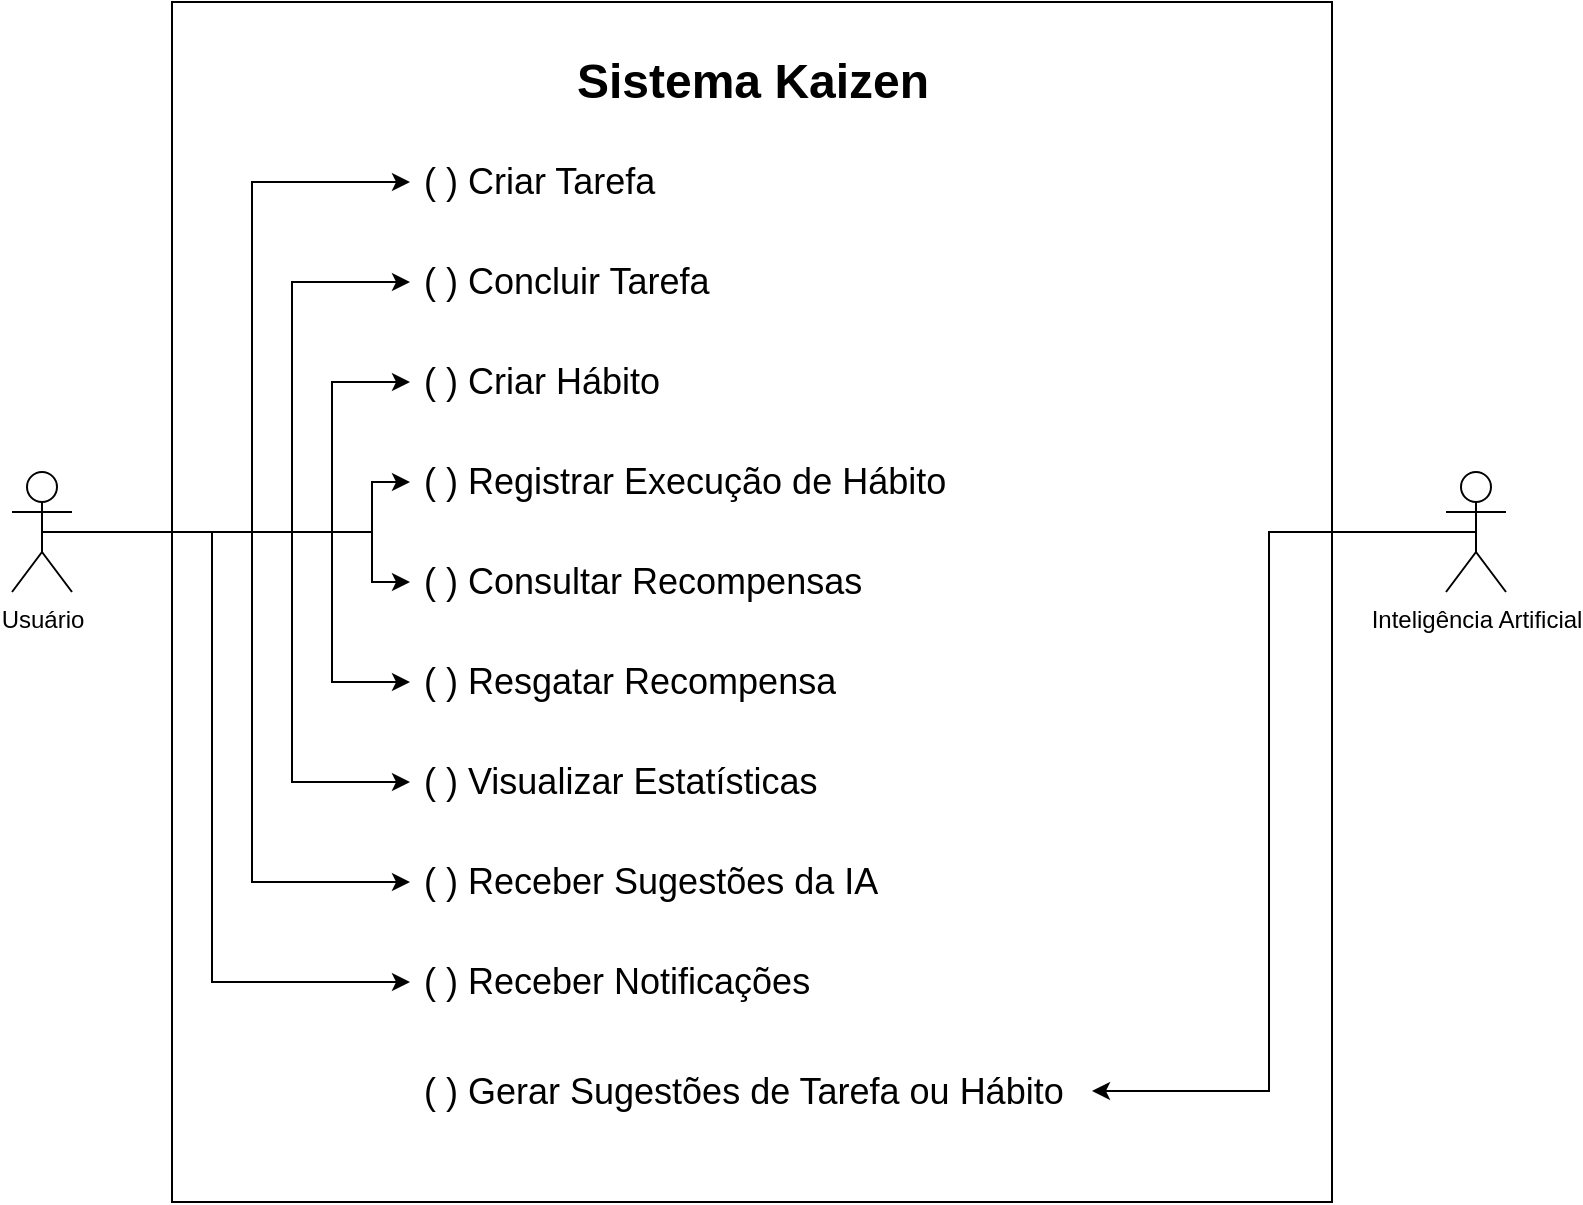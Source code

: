 <mxfile version="26.2.8">
  <diagram name="Página-1" id="WZyv0JxouMX_XDlRVS8C">
    <mxGraphModel dx="1386" dy="788" grid="1" gridSize="10" guides="1" tooltips="1" connect="1" arrows="1" fold="1" page="1" pageScale="1" pageWidth="827" pageHeight="1169" math="0" shadow="0">
      <root>
        <mxCell id="0" />
        <mxCell id="1" parent="0" />
        <mxCell id="Vutzdg3vwc1pvYwfnhsm-13" value="" style="rounded=0;whiteSpace=wrap;html=1;" vertex="1" parent="1">
          <mxGeometry x="190" y="40" width="580" height="600" as="geometry" />
        </mxCell>
        <mxCell id="Vutzdg3vwc1pvYwfnhsm-44" style="edgeStyle=orthogonalEdgeStyle;rounded=0;orthogonalLoop=1;jettySize=auto;html=1;exitX=0.5;exitY=0.5;exitDx=0;exitDy=0;exitPerimeter=0;entryX=0;entryY=0.5;entryDx=0;entryDy=0;" edge="1" parent="1" source="Vutzdg3vwc1pvYwfnhsm-10" target="Vutzdg3vwc1pvYwfnhsm-27">
          <mxGeometry relative="1" as="geometry">
            <Array as="points">
              <mxPoint x="230" y="305" />
              <mxPoint x="230" y="130" />
            </Array>
          </mxGeometry>
        </mxCell>
        <mxCell id="Vutzdg3vwc1pvYwfnhsm-45" style="edgeStyle=orthogonalEdgeStyle;rounded=0;orthogonalLoop=1;jettySize=auto;html=1;exitX=0.5;exitY=0.5;exitDx=0;exitDy=0;exitPerimeter=0;entryX=0;entryY=0.5;entryDx=0;entryDy=0;" edge="1" parent="1" source="Vutzdg3vwc1pvYwfnhsm-10" target="Vutzdg3vwc1pvYwfnhsm-28">
          <mxGeometry relative="1" as="geometry">
            <Array as="points">
              <mxPoint x="250" y="305" />
              <mxPoint x="250" y="180" />
            </Array>
          </mxGeometry>
        </mxCell>
        <mxCell id="Vutzdg3vwc1pvYwfnhsm-46" style="edgeStyle=orthogonalEdgeStyle;rounded=0;orthogonalLoop=1;jettySize=auto;html=1;exitX=0.5;exitY=0.5;exitDx=0;exitDy=0;exitPerimeter=0;entryX=0;entryY=0.5;entryDx=0;entryDy=0;" edge="1" parent="1" source="Vutzdg3vwc1pvYwfnhsm-10" target="Vutzdg3vwc1pvYwfnhsm-29">
          <mxGeometry relative="1" as="geometry">
            <Array as="points">
              <mxPoint x="270" y="305" />
              <mxPoint x="270" y="230" />
            </Array>
          </mxGeometry>
        </mxCell>
        <mxCell id="Vutzdg3vwc1pvYwfnhsm-47" style="edgeStyle=orthogonalEdgeStyle;rounded=0;orthogonalLoop=1;jettySize=auto;html=1;exitX=0.5;exitY=0.5;exitDx=0;exitDy=0;exitPerimeter=0;" edge="1" parent="1" source="Vutzdg3vwc1pvYwfnhsm-10" target="Vutzdg3vwc1pvYwfnhsm-30">
          <mxGeometry relative="1" as="geometry">
            <Array as="points">
              <mxPoint x="290" y="305" />
              <mxPoint x="290" y="280" />
            </Array>
          </mxGeometry>
        </mxCell>
        <mxCell id="Vutzdg3vwc1pvYwfnhsm-48" style="edgeStyle=orthogonalEdgeStyle;rounded=0;orthogonalLoop=1;jettySize=auto;html=1;exitX=0.5;exitY=0.5;exitDx=0;exitDy=0;exitPerimeter=0;" edge="1" parent="1" source="Vutzdg3vwc1pvYwfnhsm-10" target="Vutzdg3vwc1pvYwfnhsm-31">
          <mxGeometry relative="1" as="geometry">
            <Array as="points">
              <mxPoint x="290" y="305" />
              <mxPoint x="290" y="330" />
            </Array>
          </mxGeometry>
        </mxCell>
        <mxCell id="Vutzdg3vwc1pvYwfnhsm-49" style="edgeStyle=orthogonalEdgeStyle;rounded=0;orthogonalLoop=1;jettySize=auto;html=1;exitX=0.5;exitY=0.5;exitDx=0;exitDy=0;exitPerimeter=0;entryX=0;entryY=0.5;entryDx=0;entryDy=0;" edge="1" parent="1" source="Vutzdg3vwc1pvYwfnhsm-10" target="Vutzdg3vwc1pvYwfnhsm-32">
          <mxGeometry relative="1" as="geometry">
            <Array as="points">
              <mxPoint x="270" y="305" />
              <mxPoint x="270" y="380" />
            </Array>
          </mxGeometry>
        </mxCell>
        <mxCell id="Vutzdg3vwc1pvYwfnhsm-50" style="edgeStyle=orthogonalEdgeStyle;rounded=0;orthogonalLoop=1;jettySize=auto;html=1;exitX=0.5;exitY=0.5;exitDx=0;exitDy=0;exitPerimeter=0;entryX=0;entryY=0.5;entryDx=0;entryDy=0;" edge="1" parent="1" source="Vutzdg3vwc1pvYwfnhsm-10" target="Vutzdg3vwc1pvYwfnhsm-33">
          <mxGeometry relative="1" as="geometry">
            <Array as="points">
              <mxPoint x="250" y="305" />
              <mxPoint x="250" y="430" />
            </Array>
          </mxGeometry>
        </mxCell>
        <mxCell id="Vutzdg3vwc1pvYwfnhsm-52" style="edgeStyle=orthogonalEdgeStyle;rounded=0;orthogonalLoop=1;jettySize=auto;html=1;exitX=0.5;exitY=0.5;exitDx=0;exitDy=0;exitPerimeter=0;entryX=0;entryY=0.5;entryDx=0;entryDy=0;" edge="1" parent="1" source="Vutzdg3vwc1pvYwfnhsm-10" target="Vutzdg3vwc1pvYwfnhsm-34">
          <mxGeometry relative="1" as="geometry">
            <Array as="points">
              <mxPoint x="230" y="305" />
              <mxPoint x="230" y="480" />
            </Array>
          </mxGeometry>
        </mxCell>
        <mxCell id="Vutzdg3vwc1pvYwfnhsm-53" style="edgeStyle=orthogonalEdgeStyle;rounded=0;orthogonalLoop=1;jettySize=auto;html=1;exitX=0.5;exitY=0.5;exitDx=0;exitDy=0;exitPerimeter=0;entryX=0;entryY=0.5;entryDx=0;entryDy=0;" edge="1" parent="1" source="Vutzdg3vwc1pvYwfnhsm-10" target="Vutzdg3vwc1pvYwfnhsm-35">
          <mxGeometry relative="1" as="geometry">
            <Array as="points">
              <mxPoint x="210" y="305" />
              <mxPoint x="210" y="530" />
            </Array>
          </mxGeometry>
        </mxCell>
        <mxCell id="Vutzdg3vwc1pvYwfnhsm-10" value="Usuário" style="shape=umlActor;verticalLabelPosition=bottom;verticalAlign=top;html=1;outlineConnect=0;" vertex="1" parent="1">
          <mxGeometry x="110" y="275" width="30" height="60" as="geometry" />
        </mxCell>
        <mxCell id="Vutzdg3vwc1pvYwfnhsm-55" style="edgeStyle=orthogonalEdgeStyle;rounded=0;orthogonalLoop=1;jettySize=auto;html=1;exitX=0.5;exitY=0.5;exitDx=0;exitDy=0;exitPerimeter=0;entryX=1;entryY=0.5;entryDx=0;entryDy=0;" edge="1" parent="1" source="Vutzdg3vwc1pvYwfnhsm-11" target="Vutzdg3vwc1pvYwfnhsm-54">
          <mxGeometry relative="1" as="geometry" />
        </mxCell>
        <mxCell id="Vutzdg3vwc1pvYwfnhsm-11" value="Inteligência Artificial" style="shape=umlActor;verticalLabelPosition=bottom;verticalAlign=top;html=1;outlineConnect=0;" vertex="1" parent="1">
          <mxGeometry x="827" y="275" width="30" height="60" as="geometry" />
        </mxCell>
        <mxCell id="Vutzdg3vwc1pvYwfnhsm-14" value="Sistema Kaizen" style="text;strokeColor=none;fillColor=none;html=1;fontSize=24;fontStyle=1;verticalAlign=middle;align=center;" vertex="1" parent="1">
          <mxGeometry x="430" y="60" width="100" height="40" as="geometry" />
        </mxCell>
        <UserObject label="&amp;nbsp;( ) Criar Tarefa&amp;nbsp;" placeholders="1" name="Variable" id="Vutzdg3vwc1pvYwfnhsm-27">
          <mxCell style="text;html=1;strokeColor=none;fillColor=none;align=left;verticalAlign=middle;whiteSpace=wrap;overflow=hidden;strokeWidth=1;fontSize=18;fontStyle=0" vertex="1" parent="1">
            <mxGeometry x="309" y="110" width="210" height="40" as="geometry" />
          </mxCell>
        </UserObject>
        <UserObject label="&amp;nbsp;( ) Concluir Tarefa" placeholders="1" name="Variable" id="Vutzdg3vwc1pvYwfnhsm-28">
          <mxCell style="text;html=1;strokeColor=none;fillColor=none;align=left;verticalAlign=middle;whiteSpace=wrap;overflow=hidden;strokeWidth=1;fontSize=18;fontStyle=0" vertex="1" parent="1">
            <mxGeometry x="309" y="160" width="210" height="40" as="geometry" />
          </mxCell>
        </UserObject>
        <UserObject label="&amp;nbsp;( ) Criar Hábito" placeholders="1" name="Variable" id="Vutzdg3vwc1pvYwfnhsm-29">
          <mxCell style="text;html=1;strokeColor=none;fillColor=none;align=left;verticalAlign=middle;whiteSpace=wrap;overflow=hidden;strokeWidth=1;fontSize=18;fontStyle=0" vertex="1" parent="1">
            <mxGeometry x="309" y="210" width="210" height="40" as="geometry" />
          </mxCell>
        </UserObject>
        <UserObject label="&amp;nbsp;( ) Registrar Execução de Hábito" placeholders="1" name="Variable" id="Vutzdg3vwc1pvYwfnhsm-30">
          <mxCell style="text;html=1;strokeColor=none;fillColor=none;align=left;verticalAlign=middle;whiteSpace=wrap;overflow=hidden;strokeWidth=1;fontSize=18;fontStyle=0" vertex="1" parent="1">
            <mxGeometry x="309" y="260" width="281" height="40" as="geometry" />
          </mxCell>
        </UserObject>
        <UserObject label="&amp;nbsp;( ) Consultar Recompensas" placeholders="1" name="Variable" id="Vutzdg3vwc1pvYwfnhsm-31">
          <mxCell style="text;html=1;strokeColor=none;fillColor=none;align=left;verticalAlign=middle;whiteSpace=wrap;overflow=hidden;strokeWidth=1;fontSize=18;fontStyle=0" vertex="1" parent="1">
            <mxGeometry x="309" y="310" width="271" height="40" as="geometry" />
          </mxCell>
        </UserObject>
        <UserObject label="&amp;nbsp;( ) Resgatar Recompensa" placeholders="1" name="Variable" id="Vutzdg3vwc1pvYwfnhsm-32">
          <mxCell style="text;html=1;strokeColor=none;fillColor=none;align=left;verticalAlign=middle;whiteSpace=wrap;overflow=hidden;strokeWidth=1;fontSize=18;fontStyle=0" vertex="1" parent="1">
            <mxGeometry x="309" y="360" width="221" height="40" as="geometry" />
          </mxCell>
        </UserObject>
        <UserObject label="&amp;nbsp;( ) Visualizar Estatísticas" placeholders="1" name="Variable" id="Vutzdg3vwc1pvYwfnhsm-33">
          <mxCell style="text;html=1;strokeColor=none;fillColor=none;align=left;verticalAlign=middle;whiteSpace=wrap;overflow=hidden;strokeWidth=1;fontSize=18;fontStyle=0" vertex="1" parent="1">
            <mxGeometry x="309" y="410" width="210" height="40" as="geometry" />
          </mxCell>
        </UserObject>
        <UserObject label="&amp;nbsp;( ) Receber Sugestões da IA" placeholders="1" name="Variable" id="Vutzdg3vwc1pvYwfnhsm-34">
          <mxCell style="text;html=1;strokeColor=none;fillColor=none;align=left;verticalAlign=middle;whiteSpace=wrap;overflow=hidden;strokeWidth=1;fontSize=18;fontStyle=0" vertex="1" parent="1">
            <mxGeometry x="309" y="460" width="241" height="40" as="geometry" />
          </mxCell>
        </UserObject>
        <UserObject label="&amp;nbsp;( ) Receber Notificações" placeholders="1" name="Variable" id="Vutzdg3vwc1pvYwfnhsm-35">
          <mxCell style="text;html=1;strokeColor=none;fillColor=none;align=left;verticalAlign=middle;whiteSpace=wrap;overflow=hidden;strokeWidth=1;fontSize=18;fontStyle=0" vertex="1" parent="1">
            <mxGeometry x="309" y="510" width="210" height="40" as="geometry" />
          </mxCell>
        </UserObject>
        <UserObject label="&amp;nbsp;( ) Gerar Sugestões de Tarefa ou Hábito" placeholders="1" name="Variable" id="Vutzdg3vwc1pvYwfnhsm-54">
          <mxCell style="text;html=1;strokeColor=none;fillColor=none;align=left;verticalAlign=middle;whiteSpace=wrap;overflow=hidden;strokeWidth=1;fontSize=18;fontStyle=0" vertex="1" parent="1">
            <mxGeometry x="309" y="564.5" width="341" height="40" as="geometry" />
          </mxCell>
        </UserObject>
      </root>
    </mxGraphModel>
  </diagram>
</mxfile>
